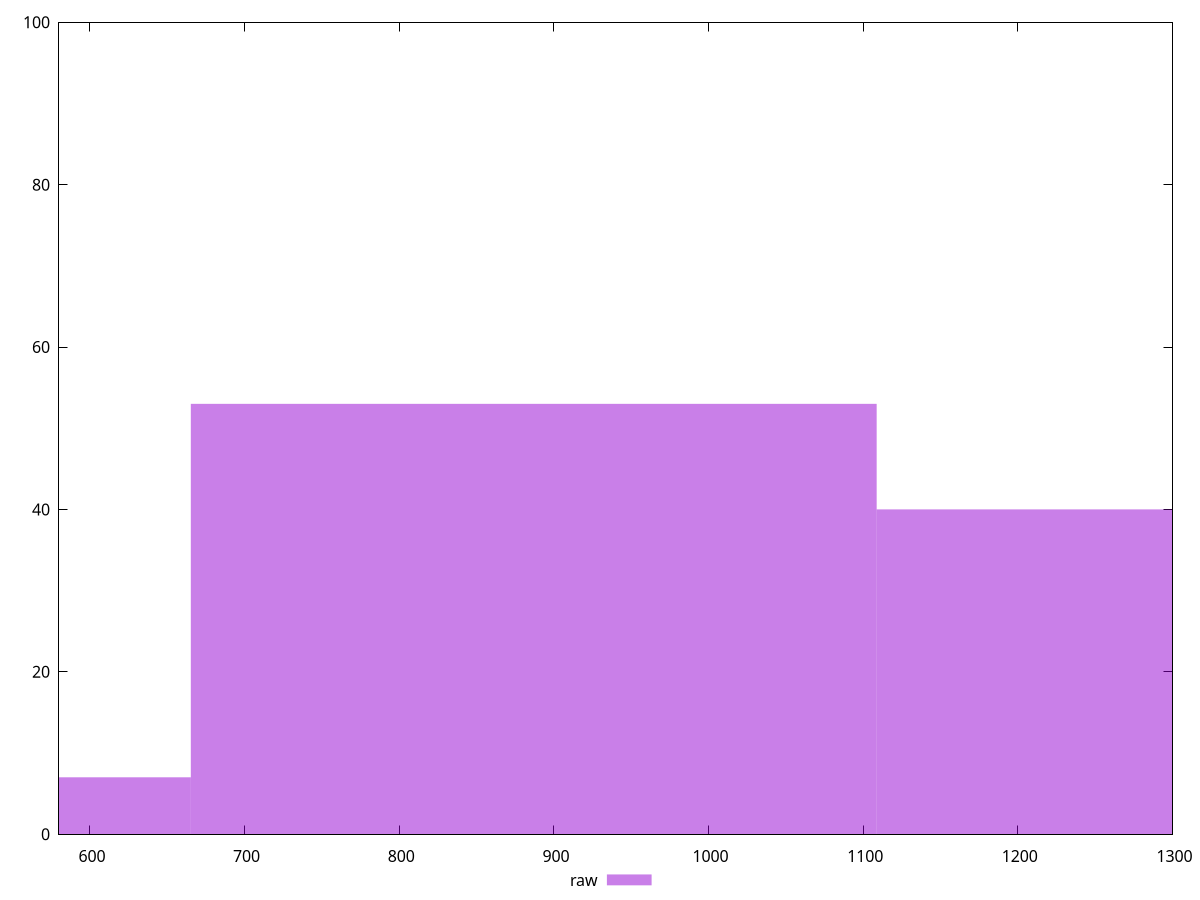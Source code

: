 reset

$raw <<EOF
886.970426174606 53
1330.455639261909 40
443.485213087303 7
EOF

set key outside below
set boxwidth 443.485213087303
set xrange [580:1300]
set yrange [0:100]
set trange [0:100]
set style fill transparent solid 0.5 noborder
set terminal svg size 640, 490 enhanced background rgb 'white'
set output "report_00009_2021-02-08T22-37-41.559Z/uses-http2/samples/pages+cached+noadtech+nomedia+nocss/raw/histogram.svg"

plot $raw title "raw" with boxes

reset
